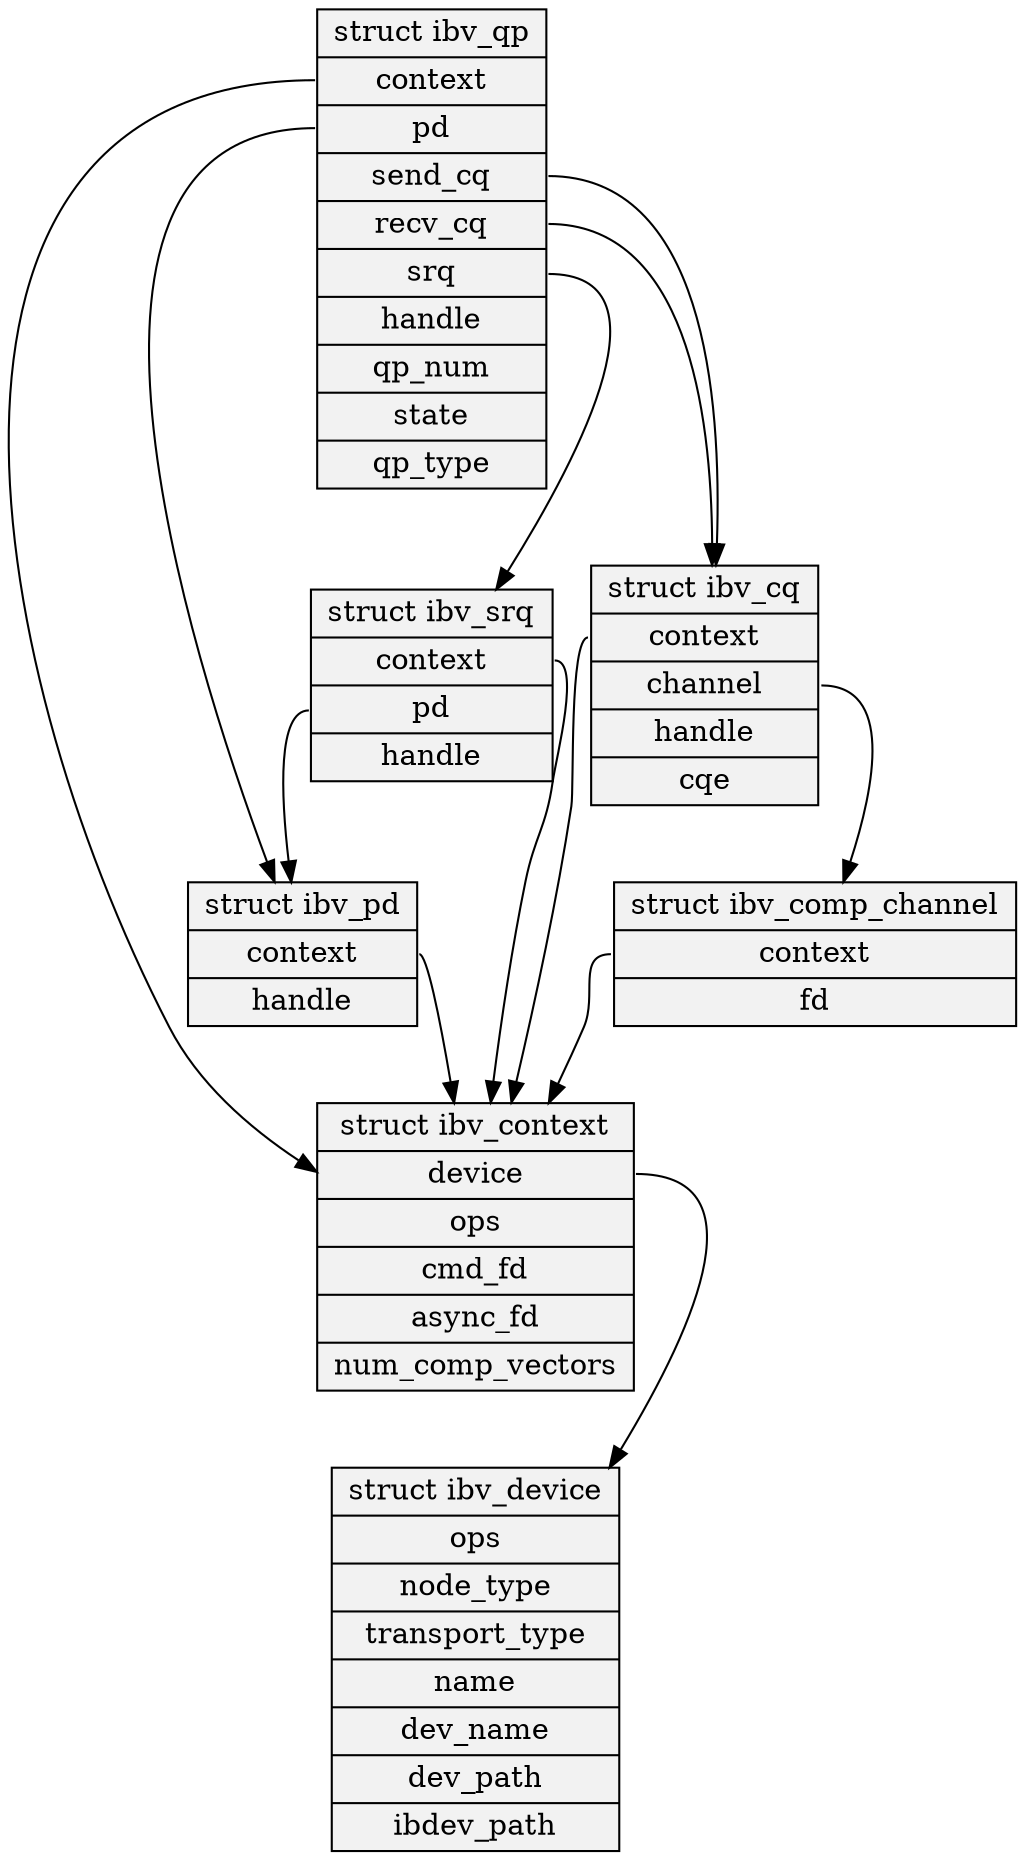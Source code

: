 digraph hierarchy {
    node  [shape=record,style=filled,fillcolor=gray95];
    edge  [arrowtail=empty];

    1 [label = "{<class> struct ibv_device|ops|node_type|transport_type|name|dev_name|dev_path|ibdev_path}"];
    2 [label = "{<class> struct ibv_context|<device> device|ops|cmd_fd|async_fd|num_comp_vectors}"];
    3 [label = "{<class> struct ibv_pd|<context> context|handle}"];
    4 [label = "{<class> struct ibv_qp|<context> context|<pd> pd|<send_cq> send_cq| <recv_cq> recv_cq|<srq> srq|handle|qp_num|state|qp_type}"];
    5 [label = "{<class> struct ibv_srq|<context> context|<pd> pd|handle}"];
    6 [label = "{<class> struct ibv_cq|<context> context|<channel> channel|handle|cqe}"];
    7 [label = "{<class> struct ibv_comp_channel|<context> context|fd}"];

    2:device  -> 1;
    3:context -> 2;
    4:context -> 2;
    4:pd      -> 3;
    4:send_cq -> 6;
    4:recv_cq -> 6;
    4:srq     -> 5;
    5:context -> 2;
    5:pd      -> 3;
    6:context -> 2;
    6:channel -> 7;
    7:context -> 2;
}
